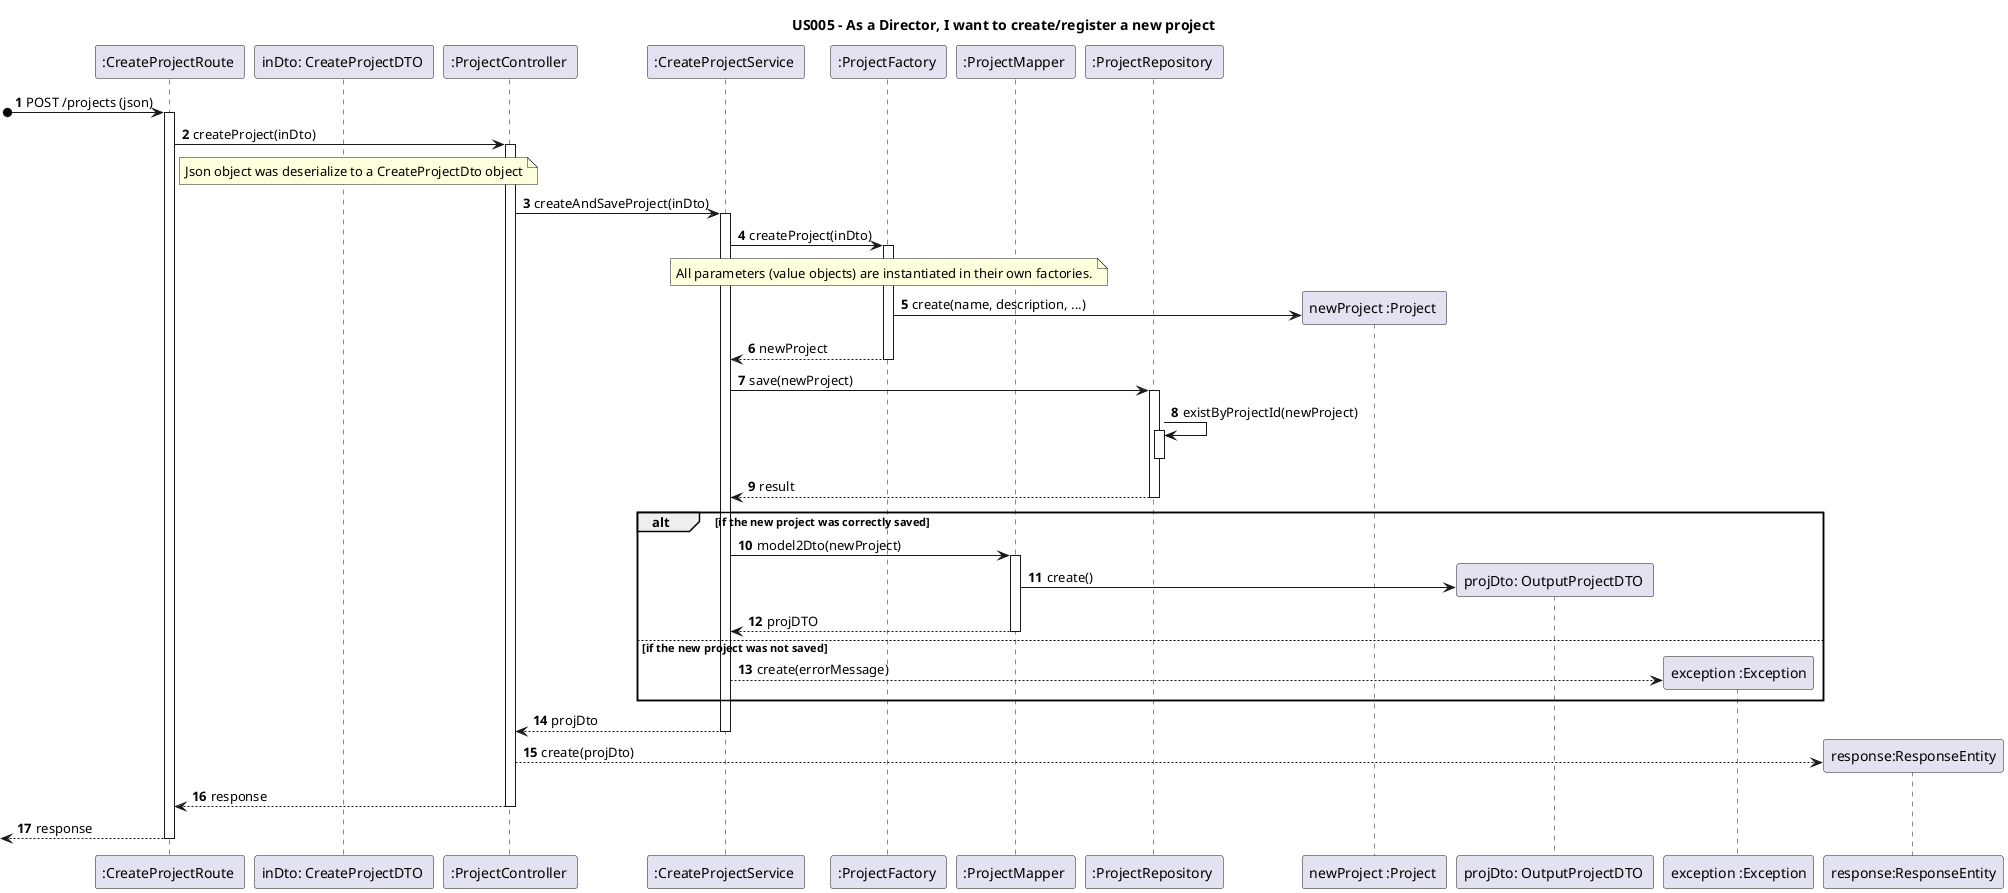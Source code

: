 @startuml
'https://plantuml.com/class-diagram

title US005 - As a Director, I want to create/register a new project

autoactivate on
autonumber


participant ":CreateProjectRoute " as route
participant "inDto: CreateProjectDTO " as inDto
participant ":ProjectController " as controller
participant ":CreateProjectService " as service
participant ":ProjectFactory " as factory
participant ":ProjectMapper " as mapper
participant ":ProjectRepository " as store
participant "newProject :Project " as project
participant "projDto: OutputProjectDTO " as dto
participant "exception :Exception" as exc
participant "response:ResponseEntity" as json


[o->  route: POST /projects (json)
route -> controller: createProject(inDto)

note right route: Json object was deserialize to a CreateProjectDto object

controller -> service: createAndSaveProject(inDto)

service -> factory: createProject(inDto)

note over factory : All parameters (value objects) are instantiated in their own factories.

factory -> project**: create(name, description, ...)

factory --> service: newProject

service -> store: save(newProject)
store -> store: existByProjectId(newProject)
deactivate store

store --> service: result

alt if the new project was correctly saved

service -> mapper: model2Dto(newProject)

mapper -> dto**: create()

mapper --> service: projDTO

else if the new project was not saved

service --> exc** : create(errorMessage)

end

service --> controller: projDto

controller --> json**: create(projDto)

controller --> route: response

[<-- route: response

@enduml

